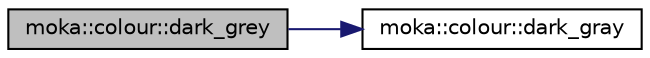 digraph "moka::colour::dark_grey"
{
 // LATEX_PDF_SIZE
  edge [fontname="Helvetica",fontsize="10",labelfontname="Helvetica",labelfontsize="10"];
  node [fontname="Helvetica",fontsize="10",shape=record];
  rankdir="LR";
  Node90 [label="moka::colour::dark_grey",height=0.2,width=0.4,color="black", fillcolor="grey75", style="filled", fontcolor="black",tooltip=" "];
  Node90 -> Node91 [color="midnightblue",fontsize="10",style="solid",fontname="Helvetica"];
  Node91 [label="moka::colour::dark_gray",height=0.2,width=0.4,color="black", fillcolor="white", style="filled",URL="$classmoka_1_1colour.html#a58c5c69b0ce342644b52c52d72f2ed4e",tooltip=" "];
}
